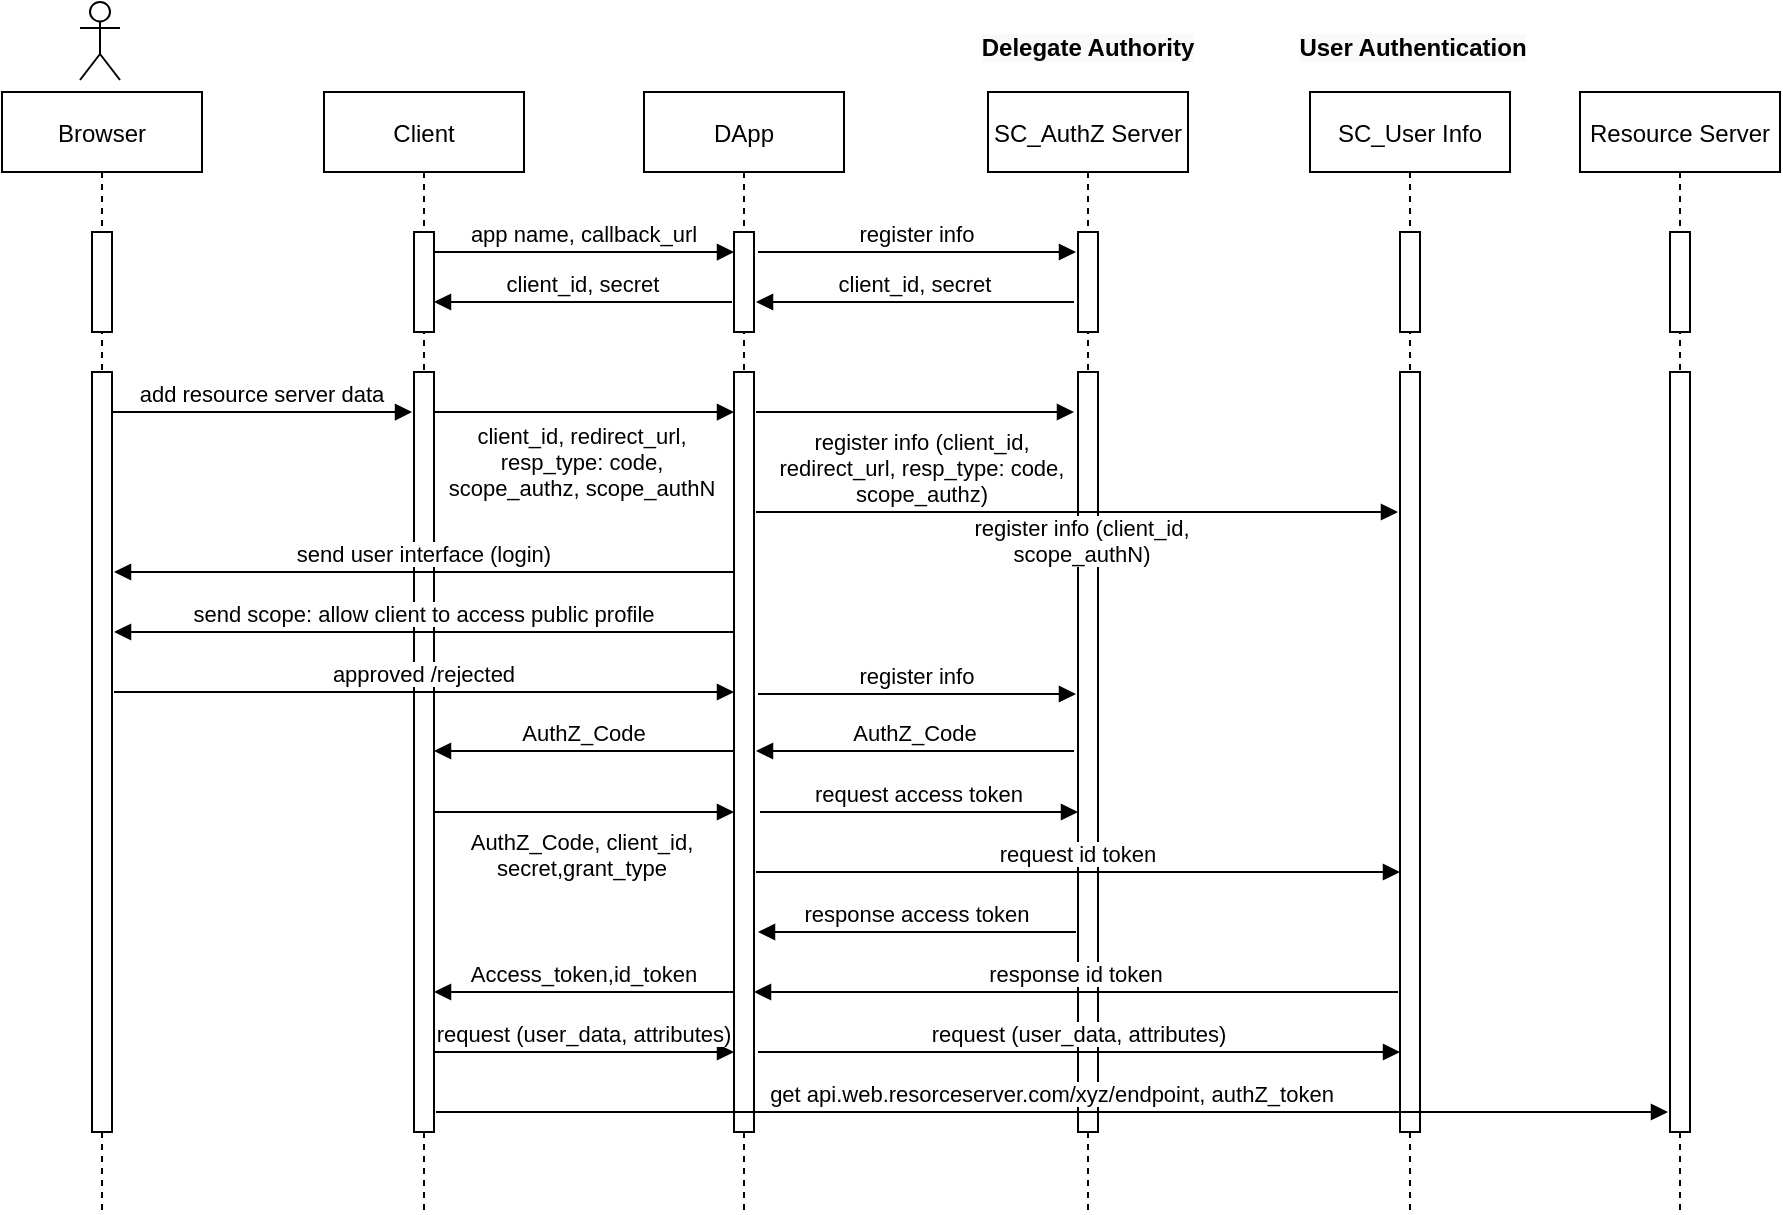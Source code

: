 <mxfile version="17.2.4" type="device"><diagram id="kgpKYQtTHZ0yAKxKKP6v" name="Page-1"><mxGraphModel dx="2691" dy="1743" grid="1" gridSize="10" guides="1" tooltips="1" connect="1" arrows="1" fold="1" page="1" pageScale="1" pageWidth="850" pageHeight="1100" math="0" shadow="0"><root><mxCell id="0"/><mxCell id="1" parent="0"/><mxCell id="3nuBFxr9cyL0pnOWT2aG-1" value="Browser" style="shape=umlLifeline;perimeter=lifelinePerimeter;container=1;collapsible=0;recursiveResize=0;rounded=0;shadow=0;strokeWidth=1;" parent="1" vertex="1"><mxGeometry x="40" y="80" width="100" height="560" as="geometry"/></mxCell><mxCell id="3nuBFxr9cyL0pnOWT2aG-2" value="" style="points=[];perimeter=orthogonalPerimeter;rounded=0;shadow=0;strokeWidth=1;" parent="3nuBFxr9cyL0pnOWT2aG-1" vertex="1"><mxGeometry x="45" y="70" width="10" height="50" as="geometry"/></mxCell><mxCell id="EVIAWhL29CZcDwAAc_kg-4" value="" style="points=[];perimeter=orthogonalPerimeter;rounded=0;shadow=0;strokeWidth=1;" vertex="1" parent="3nuBFxr9cyL0pnOWT2aG-1"><mxGeometry x="45" y="140" width="10" height="380" as="geometry"/></mxCell><mxCell id="EVIAWhL29CZcDwAAc_kg-15" value="add resource server data" style="verticalAlign=bottom;endArrow=block;shadow=0;strokeWidth=1;entryX=0.1;entryY=0.059;entryDx=0;entryDy=0;entryPerimeter=0;" edge="1" parent="3nuBFxr9cyL0pnOWT2aG-1"><mxGeometry relative="1" as="geometry"><mxPoint x="55.0" y="160" as="sourcePoint"/><mxPoint x="205.0" y="160.03" as="targetPoint"/></mxGeometry></mxCell><mxCell id="3nuBFxr9cyL0pnOWT2aG-5" value="Client" style="shape=umlLifeline;perimeter=lifelinePerimeter;container=1;collapsible=0;recursiveResize=0;rounded=0;shadow=0;strokeWidth=1;" parent="1" vertex="1"><mxGeometry x="201" y="80" width="100" height="560" as="geometry"/></mxCell><mxCell id="3nuBFxr9cyL0pnOWT2aG-6" value="" style="points=[];perimeter=orthogonalPerimeter;rounded=0;shadow=0;strokeWidth=1;" parent="3nuBFxr9cyL0pnOWT2aG-5" vertex="1"><mxGeometry x="45" y="70" width="10" height="50" as="geometry"/></mxCell><mxCell id="EVIAWhL29CZcDwAAc_kg-2" value="app name, callback_url" style="verticalAlign=bottom;endArrow=block;shadow=0;strokeWidth=1;entryX=0.1;entryY=0.059;entryDx=0;entryDy=0;entryPerimeter=0;" edge="1" parent="3nuBFxr9cyL0pnOWT2aG-5"><mxGeometry relative="1" as="geometry"><mxPoint x="55" y="80" as="sourcePoint"/><mxPoint x="205" y="80.03" as="targetPoint"/></mxGeometry></mxCell><mxCell id="EVIAWhL29CZcDwAAc_kg-5" value="" style="points=[];perimeter=orthogonalPerimeter;rounded=0;shadow=0;strokeWidth=1;" vertex="1" parent="3nuBFxr9cyL0pnOWT2aG-5"><mxGeometry x="45" y="140" width="10" height="380" as="geometry"/></mxCell><mxCell id="EVIAWhL29CZcDwAAc_kg-19" value="send user interface (login)" style="verticalAlign=bottom;endArrow=none;shadow=0;strokeWidth=1;startArrow=block;startFill=1;endFill=0;" edge="1" parent="3nuBFxr9cyL0pnOWT2aG-5"><mxGeometry relative="1" as="geometry"><mxPoint x="-105" y="240" as="sourcePoint"/><mxPoint x="205" y="240" as="targetPoint"/></mxGeometry></mxCell><mxCell id="EVIAWhL29CZcDwAAc_kg-24" value="AuthZ_Code" style="verticalAlign=bottom;endArrow=none;shadow=0;strokeWidth=1;startArrow=block;startFill=1;endFill=0;" edge="1" parent="3nuBFxr9cyL0pnOWT2aG-5"><mxGeometry relative="1" as="geometry"><mxPoint x="55" y="329.5" as="sourcePoint"/><mxPoint x="205" y="329.5" as="targetPoint"/></mxGeometry></mxCell><mxCell id="EVIAWhL29CZcDwAAc_kg-31" value="request (user_data, attributes)" style="verticalAlign=bottom;endArrow=block;shadow=0;strokeWidth=1;startArrow=none;startFill=0;endFill=1;" edge="1" parent="3nuBFxr9cyL0pnOWT2aG-5"><mxGeometry relative="1" as="geometry"><mxPoint x="55" y="480" as="sourcePoint"/><mxPoint x="205" y="480" as="targetPoint"/></mxGeometry></mxCell><mxCell id="6WxDNDlyJ2qZPqSP2t_j-11" value="SC_AuthZ Server" style="shape=umlLifeline;perimeter=lifelinePerimeter;container=1;collapsible=0;recursiveResize=0;rounded=0;shadow=0;strokeWidth=1;" parent="1" vertex="1"><mxGeometry x="533" y="80" width="100" height="560" as="geometry"/></mxCell><mxCell id="6WxDNDlyJ2qZPqSP2t_j-12" value="" style="points=[];perimeter=orthogonalPerimeter;rounded=0;shadow=0;strokeWidth=1;" parent="6WxDNDlyJ2qZPqSP2t_j-11" vertex="1"><mxGeometry x="45" y="70" width="10" height="50" as="geometry"/></mxCell><mxCell id="EVIAWhL29CZcDwAAc_kg-6" value="" style="points=[];perimeter=orthogonalPerimeter;rounded=0;shadow=0;strokeWidth=1;" vertex="1" parent="6WxDNDlyJ2qZPqSP2t_j-11"><mxGeometry x="45" y="140" width="10" height="380" as="geometry"/></mxCell><mxCell id="EVIAWhL29CZcDwAAc_kg-13" value="register info" style="verticalAlign=bottom;endArrow=block;shadow=0;strokeWidth=1;" edge="1" parent="6WxDNDlyJ2qZPqSP2t_j-11"><mxGeometry relative="1" as="geometry"><mxPoint x="-115" y="80" as="sourcePoint"/><mxPoint x="44" y="80" as="targetPoint"/></mxGeometry></mxCell><mxCell id="EVIAWhL29CZcDwAAc_kg-23" value="AuthZ_Code" style="verticalAlign=bottom;endArrow=none;shadow=0;strokeWidth=1;startArrow=block;startFill=1;endFill=0;" edge="1" parent="6WxDNDlyJ2qZPqSP2t_j-11"><mxGeometry relative="1" as="geometry"><mxPoint x="-116" y="329.5" as="sourcePoint"/><mxPoint x="43" y="329.5" as="targetPoint"/></mxGeometry></mxCell><mxCell id="EVIAWhL29CZcDwAAc_kg-26" value="request access token" style="verticalAlign=bottom;endArrow=block;shadow=0;strokeWidth=1;" edge="1" parent="6WxDNDlyJ2qZPqSP2t_j-11"><mxGeometry relative="1" as="geometry"><mxPoint x="-114" y="360" as="sourcePoint"/><mxPoint x="45" y="360" as="targetPoint"/></mxGeometry></mxCell><mxCell id="EVIAWhL29CZcDwAAc_kg-32" value="request (user_data, attributes)" style="verticalAlign=bottom;endArrow=block;shadow=0;strokeWidth=1;startArrow=none;startFill=0;endFill=1;" edge="1" parent="6WxDNDlyJ2qZPqSP2t_j-11"><mxGeometry relative="1" as="geometry"><mxPoint x="-115" y="480" as="sourcePoint"/><mxPoint x="206" y="480" as="targetPoint"/></mxGeometry></mxCell><mxCell id="6WxDNDlyJ2qZPqSP2t_j-15" value="SC_User Info" style="shape=umlLifeline;perimeter=lifelinePerimeter;container=1;collapsible=0;recursiveResize=0;rounded=0;shadow=0;strokeWidth=1;" parent="1" vertex="1"><mxGeometry x="694" y="80" width="100" height="560" as="geometry"/></mxCell><mxCell id="6WxDNDlyJ2qZPqSP2t_j-16" value="" style="points=[];perimeter=orthogonalPerimeter;rounded=0;shadow=0;strokeWidth=1;" parent="6WxDNDlyJ2qZPqSP2t_j-15" vertex="1"><mxGeometry x="45" y="70" width="10" height="50" as="geometry"/></mxCell><mxCell id="EVIAWhL29CZcDwAAc_kg-7" value="" style="points=[];perimeter=orthogonalPerimeter;rounded=0;shadow=0;strokeWidth=1;" vertex="1" parent="6WxDNDlyJ2qZPqSP2t_j-15"><mxGeometry x="45" y="140" width="10" height="380" as="geometry"/></mxCell><mxCell id="6WxDNDlyJ2qZPqSP2t_j-17" value="Resource Server" style="shape=umlLifeline;perimeter=lifelinePerimeter;container=1;collapsible=0;recursiveResize=0;rounded=0;shadow=0;strokeWidth=1;" parent="1" vertex="1"><mxGeometry x="829" y="80" width="100" height="560" as="geometry"/></mxCell><mxCell id="6WxDNDlyJ2qZPqSP2t_j-18" value="" style="points=[];perimeter=orthogonalPerimeter;rounded=0;shadow=0;strokeWidth=1;" parent="6WxDNDlyJ2qZPqSP2t_j-17" vertex="1"><mxGeometry x="45" y="70" width="10" height="50" as="geometry"/></mxCell><mxCell id="EVIAWhL29CZcDwAAc_kg-8" value="" style="points=[];perimeter=orthogonalPerimeter;rounded=0;shadow=0;strokeWidth=1;" vertex="1" parent="6WxDNDlyJ2qZPqSP2t_j-17"><mxGeometry x="45" y="140" width="10" height="380" as="geometry"/></mxCell><mxCell id="6WxDNDlyJ2qZPqSP2t_j-22" value="&lt;span style=&quot;color: rgb(0, 0, 0); font-family: helvetica; font-size: 12px; font-style: normal; letter-spacing: normal; text-indent: 0px; text-transform: none; word-spacing: 0px; background-color: rgb(248, 249, 250); display: inline; float: none;&quot;&gt;Delegate Authority&lt;/span&gt;" style="text;whiteSpace=wrap;html=1;fontStyle=1;align=center;" parent="1" vertex="1"><mxGeometry x="523" y="44" width="120" height="30" as="geometry"/></mxCell><mxCell id="6WxDNDlyJ2qZPqSP2t_j-26" value="" style="shape=umlActor;verticalLabelPosition=bottom;verticalAlign=top;html=1;outlineConnect=0;fillColor=none;" parent="1" vertex="1"><mxGeometry x="79" y="35" width="20" height="39" as="geometry"/></mxCell><mxCell id="EVIAWhL29CZcDwAAc_kg-3" value="client_id, secret" style="verticalAlign=bottom;endArrow=none;shadow=0;strokeWidth=1;entryX=0.1;entryY=0.059;entryDx=0;entryDy=0;entryPerimeter=0;endFill=0;startArrow=block;startFill=1;" edge="1" parent="1"><mxGeometry relative="1" as="geometry"><mxPoint x="256" y="185" as="sourcePoint"/><mxPoint x="405" y="185.03" as="targetPoint"/></mxGeometry></mxCell><mxCell id="EVIAWhL29CZcDwAAc_kg-9" value="DApp" style="shape=umlLifeline;perimeter=lifelinePerimeter;container=1;collapsible=0;recursiveResize=0;rounded=0;shadow=0;strokeWidth=1;" vertex="1" parent="1"><mxGeometry x="361" y="80" width="100" height="560" as="geometry"/></mxCell><mxCell id="EVIAWhL29CZcDwAAc_kg-10" value="" style="points=[];perimeter=orthogonalPerimeter;rounded=0;shadow=0;strokeWidth=1;" vertex="1" parent="EVIAWhL29CZcDwAAc_kg-9"><mxGeometry x="45" y="70" width="10" height="50" as="geometry"/></mxCell><mxCell id="EVIAWhL29CZcDwAAc_kg-11" value="" style="points=[];perimeter=orthogonalPerimeter;rounded=0;shadow=0;strokeWidth=1;" vertex="1" parent="EVIAWhL29CZcDwAAc_kg-9"><mxGeometry x="45" y="140" width="10" height="380" as="geometry"/></mxCell><mxCell id="EVIAWhL29CZcDwAAc_kg-30" value="Access_token,id_token" style="verticalAlign=bottom;endArrow=none;shadow=0;strokeWidth=1;startArrow=block;startFill=1;endFill=0;" edge="1" parent="EVIAWhL29CZcDwAAc_kg-9"><mxGeometry relative="1" as="geometry"><mxPoint x="-105" y="450" as="sourcePoint"/><mxPoint x="45" y="450" as="targetPoint"/></mxGeometry></mxCell><mxCell id="6WxDNDlyJ2qZPqSP2t_j-24" value="&lt;span style=&quot;color: rgb(0 , 0 , 0) ; font-family: &amp;#34;helvetica&amp;#34; ; font-size: 12px ; font-style: normal ; letter-spacing: normal ; text-indent: 0px ; text-transform: none ; word-spacing: 0px ; background-color: rgb(248 , 249 , 250) ; display: inline ; float: none&quot;&gt;User Authentication&lt;br&gt;&lt;/span&gt;" style="text;whiteSpace=wrap;html=1;fontStyle=1;align=center;" parent="1" vertex="1"><mxGeometry x="687" y="44" width="117" height="30" as="geometry"/></mxCell><mxCell id="EVIAWhL29CZcDwAAc_kg-14" value="client_id, secret" style="verticalAlign=bottom;endArrow=none;shadow=0;strokeWidth=1;startArrow=block;startFill=1;endFill=0;" edge="1" parent="1"><mxGeometry relative="1" as="geometry"><mxPoint x="417" y="185" as="sourcePoint"/><mxPoint x="576" y="185" as="targetPoint"/></mxGeometry></mxCell><mxCell id="EVIAWhL29CZcDwAAc_kg-16" value="client_id, redirect_url,&#xA;resp_type: code,&#xA;scope_authz, scope_authN&#xA;" style="verticalAlign=bottom;endArrow=block;shadow=0;strokeWidth=1;entryX=0.1;entryY=0.059;entryDx=0;entryDy=0;entryPerimeter=0;" edge="1" parent="1"><mxGeometry x="-0.013" y="-60" relative="1" as="geometry"><mxPoint x="256.0" y="240" as="sourcePoint"/><mxPoint x="406.0" y="240.03" as="targetPoint"/><mxPoint as="offset"/></mxGeometry></mxCell><mxCell id="EVIAWhL29CZcDwAAc_kg-17" value="register info (client_id,&#xA;redirect_url, resp_type: code,&#xA;scope_authz)" style="verticalAlign=bottom;endArrow=block;shadow=0;strokeWidth=1;" edge="1" parent="1"><mxGeometry x="0.044" y="-50" relative="1" as="geometry"><mxPoint x="417" y="240" as="sourcePoint"/><mxPoint x="576" y="240" as="targetPoint"/><mxPoint as="offset"/></mxGeometry></mxCell><mxCell id="EVIAWhL29CZcDwAAc_kg-18" value="register info (client_id,&#xA;scope_authN)" style="verticalAlign=bottom;endArrow=block;shadow=0;strokeWidth=1;" edge="1" parent="1"><mxGeometry x="0.016" y="-30" relative="1" as="geometry"><mxPoint x="417" y="290" as="sourcePoint"/><mxPoint x="738" y="290" as="targetPoint"/><mxPoint as="offset"/></mxGeometry></mxCell><mxCell id="EVIAWhL29CZcDwAAc_kg-20" value="send scope: allow client to access public profile" style="verticalAlign=bottom;endArrow=none;shadow=0;strokeWidth=1;startArrow=block;startFill=1;endFill=0;" edge="1" parent="1"><mxGeometry relative="1" as="geometry"><mxPoint x="96" y="350" as="sourcePoint"/><mxPoint x="406" y="350" as="targetPoint"/></mxGeometry></mxCell><mxCell id="EVIAWhL29CZcDwAAc_kg-21" value="approved /rejected" style="verticalAlign=bottom;endArrow=block;shadow=0;strokeWidth=1;startArrow=none;startFill=0;endFill=1;" edge="1" parent="1"><mxGeometry relative="1" as="geometry"><mxPoint x="96" y="380" as="sourcePoint"/><mxPoint x="406" y="380" as="targetPoint"/></mxGeometry></mxCell><mxCell id="EVIAWhL29CZcDwAAc_kg-22" value="register info" style="verticalAlign=bottom;endArrow=block;shadow=0;strokeWidth=1;" edge="1" parent="1"><mxGeometry relative="1" as="geometry"><mxPoint x="418" y="381" as="sourcePoint"/><mxPoint x="577" y="381" as="targetPoint"/></mxGeometry></mxCell><mxCell id="EVIAWhL29CZcDwAAc_kg-25" value="AuthZ_Code, client_id,&#xA;secret,grant_type&#xA;" style="verticalAlign=bottom;endArrow=block;shadow=0;strokeWidth=1;startArrow=none;startFill=0;endFill=1;" edge="1" parent="1"><mxGeometry x="-0.013" y="-50" relative="1" as="geometry"><mxPoint x="256" y="440" as="sourcePoint"/><mxPoint x="406" y="440" as="targetPoint"/><mxPoint as="offset"/></mxGeometry></mxCell><mxCell id="EVIAWhL29CZcDwAAc_kg-27" value="request id token" style="verticalAlign=bottom;endArrow=block;shadow=0;strokeWidth=1;" edge="1" parent="1"><mxGeometry relative="1" as="geometry"><mxPoint x="417" y="470" as="sourcePoint"/><mxPoint x="739" y="470" as="targetPoint"/></mxGeometry></mxCell><mxCell id="EVIAWhL29CZcDwAAc_kg-28" value="response access token" style="verticalAlign=bottom;endArrow=none;shadow=0;strokeWidth=1;startArrow=block;startFill=1;endFill=0;" edge="1" parent="1"><mxGeometry relative="1" as="geometry"><mxPoint x="418" y="500" as="sourcePoint"/><mxPoint x="577" y="500" as="targetPoint"/></mxGeometry></mxCell><mxCell id="EVIAWhL29CZcDwAAc_kg-29" value="response id token" style="verticalAlign=bottom;endArrow=none;shadow=0;strokeWidth=1;startArrow=block;startFill=1;endFill=0;" edge="1" parent="1"><mxGeometry relative="1" as="geometry"><mxPoint x="416" y="530" as="sourcePoint"/><mxPoint x="738" y="530" as="targetPoint"/></mxGeometry></mxCell><mxCell id="EVIAWhL29CZcDwAAc_kg-33" value="get api.web.resorceserver.com/xyz/endpoint, authZ_token" style="verticalAlign=bottom;endArrow=block;shadow=0;strokeWidth=1;startArrow=none;startFill=0;endFill=1;" edge="1" parent="1"><mxGeometry relative="1" as="geometry"><mxPoint x="257.0" y="590" as="sourcePoint"/><mxPoint x="873" y="590" as="targetPoint"/></mxGeometry></mxCell></root></mxGraphModel></diagram></mxfile>